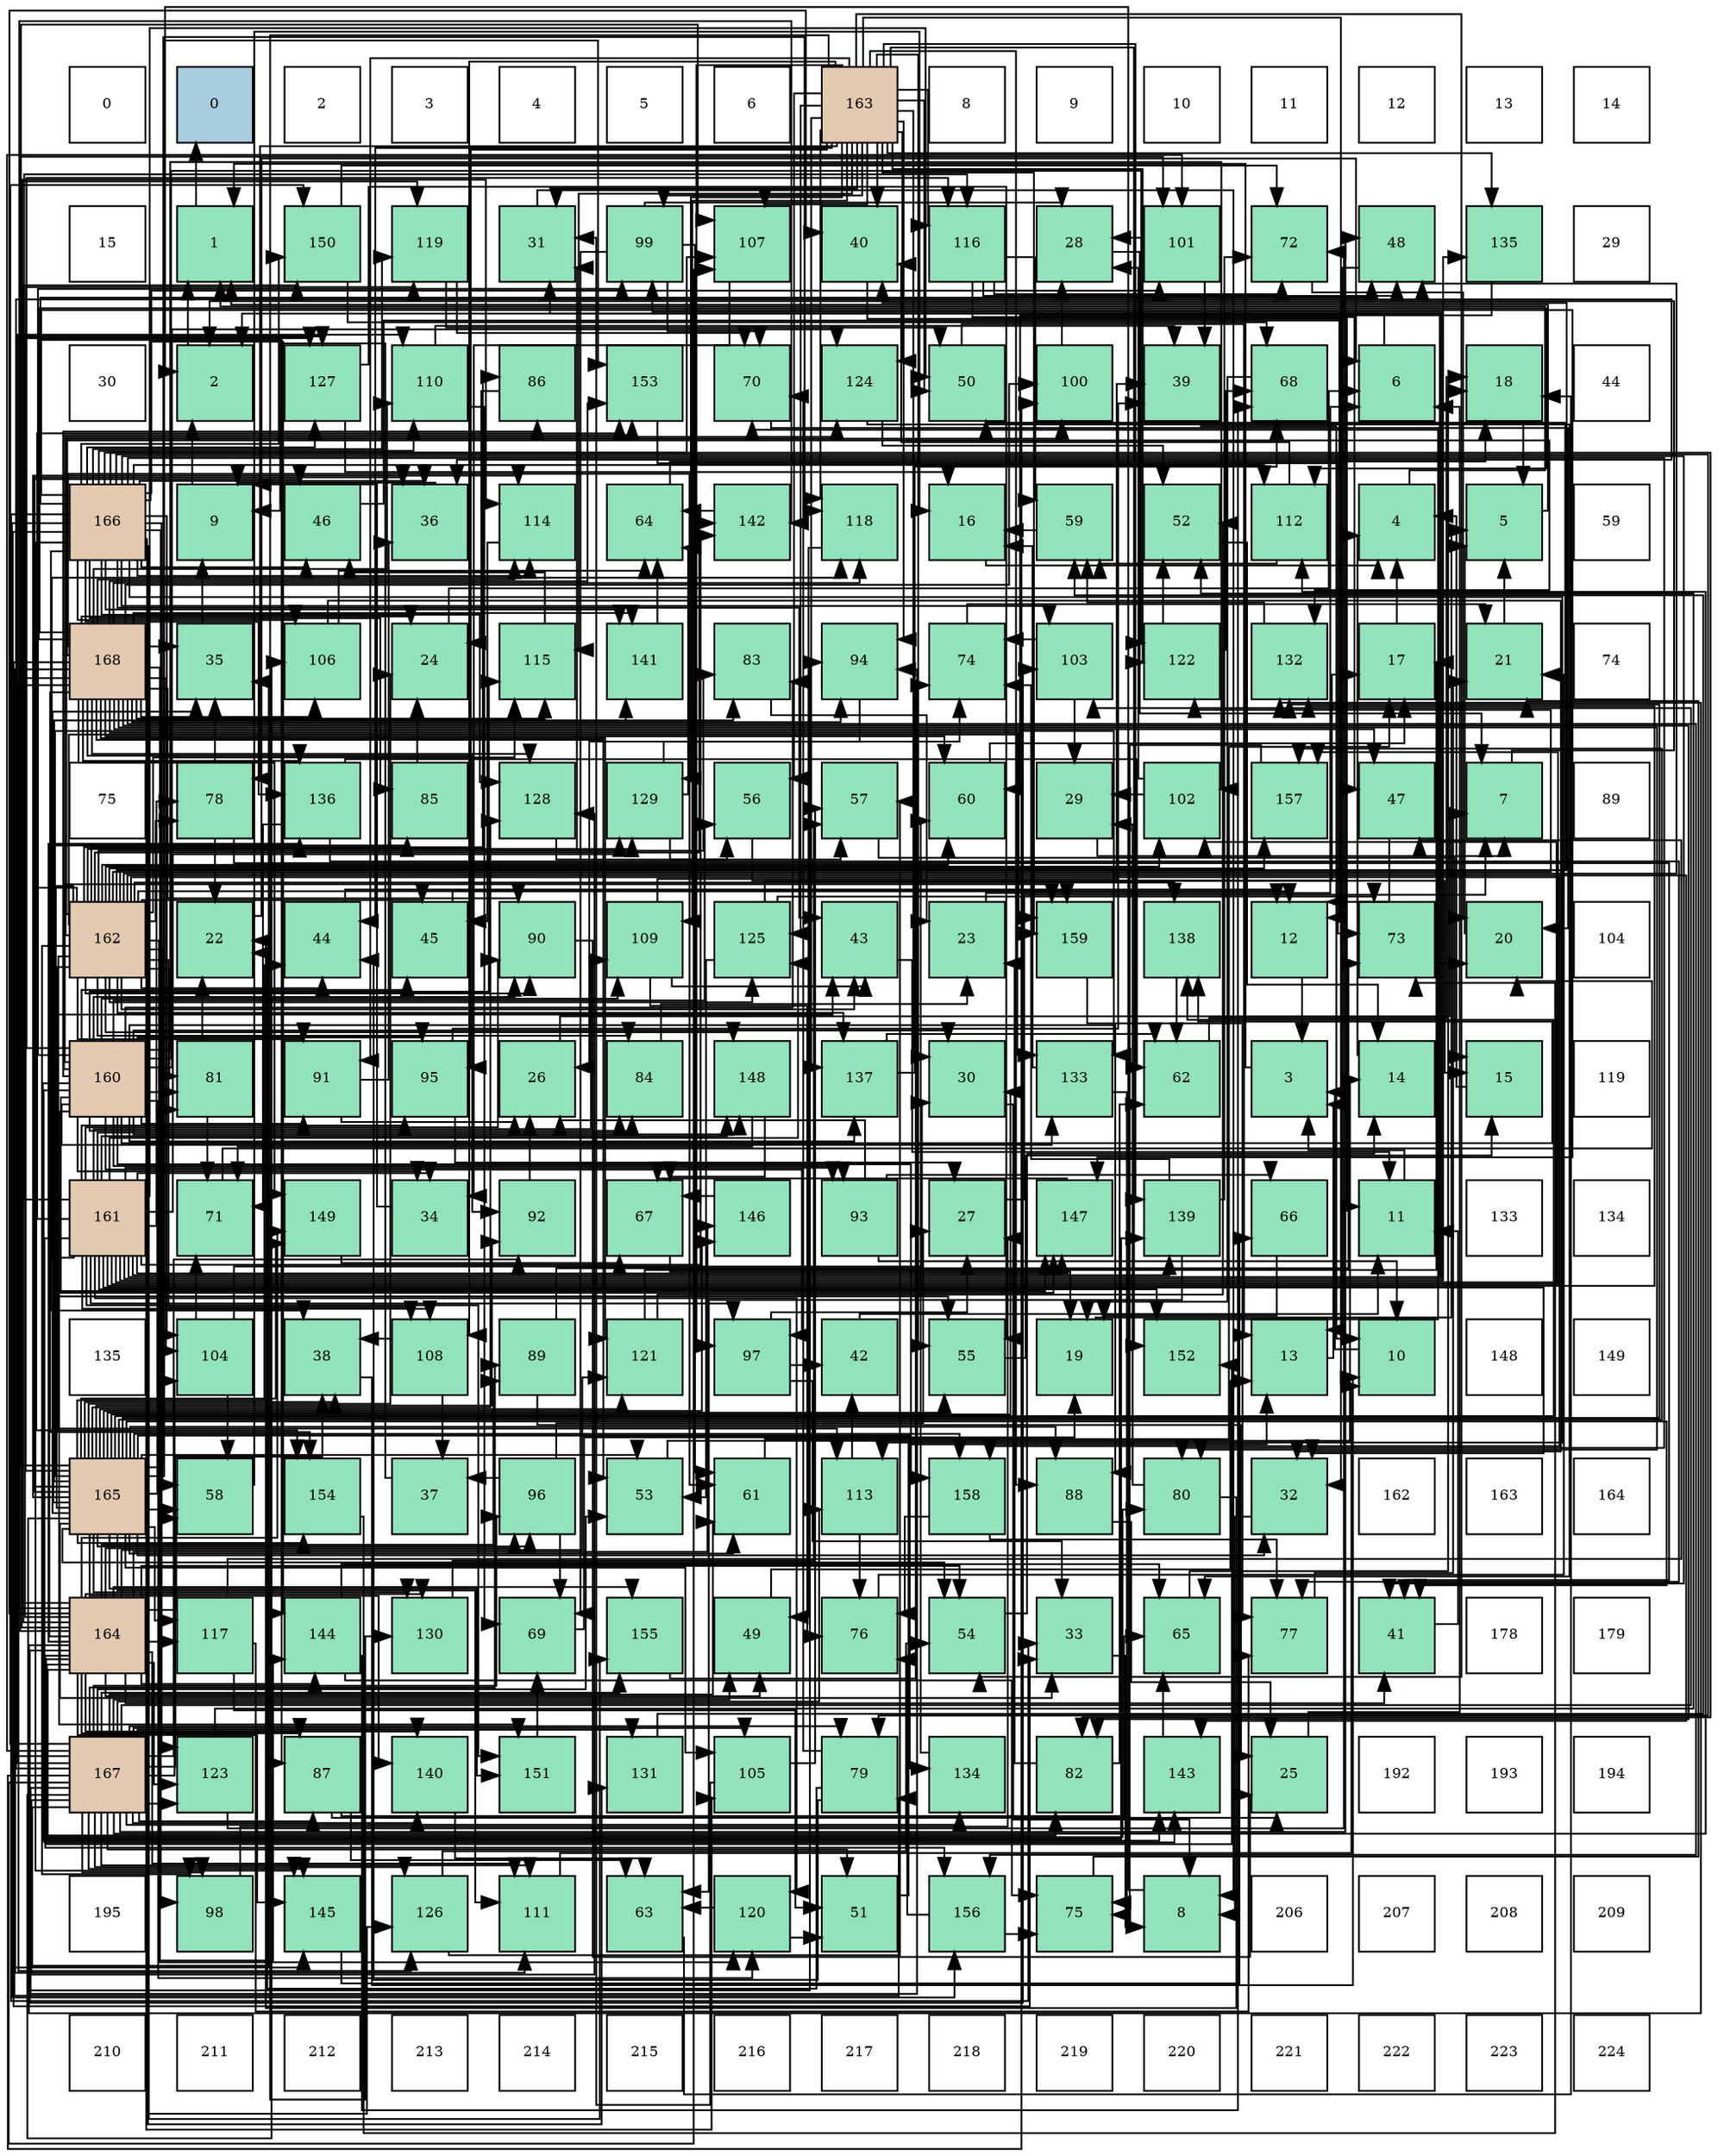 digraph layout{
 rankdir=TB;
 splines=ortho;
 node [style=filled shape=square fixedsize=true width=0.6];
0[label="0", fontsize=8, fillcolor="#ffffff"];
1[label="0", fontsize=8, fillcolor="#a9ccde"];
2[label="2", fontsize=8, fillcolor="#ffffff"];
3[label="3", fontsize=8, fillcolor="#ffffff"];
4[label="4", fontsize=8, fillcolor="#ffffff"];
5[label="5", fontsize=8, fillcolor="#ffffff"];
6[label="6", fontsize=8, fillcolor="#ffffff"];
7[label="163", fontsize=8, fillcolor="#e3c9af"];
8[label="8", fontsize=8, fillcolor="#ffffff"];
9[label="9", fontsize=8, fillcolor="#ffffff"];
10[label="10", fontsize=8, fillcolor="#ffffff"];
11[label="11", fontsize=8, fillcolor="#ffffff"];
12[label="12", fontsize=8, fillcolor="#ffffff"];
13[label="13", fontsize=8, fillcolor="#ffffff"];
14[label="14", fontsize=8, fillcolor="#ffffff"];
15[label="15", fontsize=8, fillcolor="#ffffff"];
16[label="1", fontsize=8, fillcolor="#91e3bb"];
17[label="150", fontsize=8, fillcolor="#91e3bb"];
18[label="119", fontsize=8, fillcolor="#91e3bb"];
19[label="31", fontsize=8, fillcolor="#91e3bb"];
20[label="99", fontsize=8, fillcolor="#91e3bb"];
21[label="107", fontsize=8, fillcolor="#91e3bb"];
22[label="40", fontsize=8, fillcolor="#91e3bb"];
23[label="116", fontsize=8, fillcolor="#91e3bb"];
24[label="28", fontsize=8, fillcolor="#91e3bb"];
25[label="101", fontsize=8, fillcolor="#91e3bb"];
26[label="72", fontsize=8, fillcolor="#91e3bb"];
27[label="48", fontsize=8, fillcolor="#91e3bb"];
28[label="135", fontsize=8, fillcolor="#91e3bb"];
29[label="29", fontsize=8, fillcolor="#ffffff"];
30[label="30", fontsize=8, fillcolor="#ffffff"];
31[label="2", fontsize=8, fillcolor="#91e3bb"];
32[label="127", fontsize=8, fillcolor="#91e3bb"];
33[label="110", fontsize=8, fillcolor="#91e3bb"];
34[label="86", fontsize=8, fillcolor="#91e3bb"];
35[label="153", fontsize=8, fillcolor="#91e3bb"];
36[label="70", fontsize=8, fillcolor="#91e3bb"];
37[label="124", fontsize=8, fillcolor="#91e3bb"];
38[label="50", fontsize=8, fillcolor="#91e3bb"];
39[label="100", fontsize=8, fillcolor="#91e3bb"];
40[label="39", fontsize=8, fillcolor="#91e3bb"];
41[label="68", fontsize=8, fillcolor="#91e3bb"];
42[label="6", fontsize=8, fillcolor="#91e3bb"];
43[label="18", fontsize=8, fillcolor="#91e3bb"];
44[label="44", fontsize=8, fillcolor="#ffffff"];
45[label="166", fontsize=8, fillcolor="#e3c9af"];
46[label="9", fontsize=8, fillcolor="#91e3bb"];
47[label="46", fontsize=8, fillcolor="#91e3bb"];
48[label="36", fontsize=8, fillcolor="#91e3bb"];
49[label="114", fontsize=8, fillcolor="#91e3bb"];
50[label="64", fontsize=8, fillcolor="#91e3bb"];
51[label="142", fontsize=8, fillcolor="#91e3bb"];
52[label="118", fontsize=8, fillcolor="#91e3bb"];
53[label="16", fontsize=8, fillcolor="#91e3bb"];
54[label="59", fontsize=8, fillcolor="#91e3bb"];
55[label="52", fontsize=8, fillcolor="#91e3bb"];
56[label="112", fontsize=8, fillcolor="#91e3bb"];
57[label="4", fontsize=8, fillcolor="#91e3bb"];
58[label="5", fontsize=8, fillcolor="#91e3bb"];
59[label="59", fontsize=8, fillcolor="#ffffff"];
60[label="168", fontsize=8, fillcolor="#e3c9af"];
61[label="35", fontsize=8, fillcolor="#91e3bb"];
62[label="106", fontsize=8, fillcolor="#91e3bb"];
63[label="24", fontsize=8, fillcolor="#91e3bb"];
64[label="115", fontsize=8, fillcolor="#91e3bb"];
65[label="141", fontsize=8, fillcolor="#91e3bb"];
66[label="83", fontsize=8, fillcolor="#91e3bb"];
67[label="94", fontsize=8, fillcolor="#91e3bb"];
68[label="74", fontsize=8, fillcolor="#91e3bb"];
69[label="103", fontsize=8, fillcolor="#91e3bb"];
70[label="122", fontsize=8, fillcolor="#91e3bb"];
71[label="132", fontsize=8, fillcolor="#91e3bb"];
72[label="17", fontsize=8, fillcolor="#91e3bb"];
73[label="21", fontsize=8, fillcolor="#91e3bb"];
74[label="74", fontsize=8, fillcolor="#ffffff"];
75[label="75", fontsize=8, fillcolor="#ffffff"];
76[label="78", fontsize=8, fillcolor="#91e3bb"];
77[label="136", fontsize=8, fillcolor="#91e3bb"];
78[label="85", fontsize=8, fillcolor="#91e3bb"];
79[label="128", fontsize=8, fillcolor="#91e3bb"];
80[label="129", fontsize=8, fillcolor="#91e3bb"];
81[label="56", fontsize=8, fillcolor="#91e3bb"];
82[label="57", fontsize=8, fillcolor="#91e3bb"];
83[label="60", fontsize=8, fillcolor="#91e3bb"];
84[label="29", fontsize=8, fillcolor="#91e3bb"];
85[label="102", fontsize=8, fillcolor="#91e3bb"];
86[label="157", fontsize=8, fillcolor="#91e3bb"];
87[label="47", fontsize=8, fillcolor="#91e3bb"];
88[label="7", fontsize=8, fillcolor="#91e3bb"];
89[label="89", fontsize=8, fillcolor="#ffffff"];
90[label="162", fontsize=8, fillcolor="#e3c9af"];
91[label="22", fontsize=8, fillcolor="#91e3bb"];
92[label="44", fontsize=8, fillcolor="#91e3bb"];
93[label="45", fontsize=8, fillcolor="#91e3bb"];
94[label="90", fontsize=8, fillcolor="#91e3bb"];
95[label="109", fontsize=8, fillcolor="#91e3bb"];
96[label="125", fontsize=8, fillcolor="#91e3bb"];
97[label="43", fontsize=8, fillcolor="#91e3bb"];
98[label="23", fontsize=8, fillcolor="#91e3bb"];
99[label="159", fontsize=8, fillcolor="#91e3bb"];
100[label="138", fontsize=8, fillcolor="#91e3bb"];
101[label="12", fontsize=8, fillcolor="#91e3bb"];
102[label="73", fontsize=8, fillcolor="#91e3bb"];
103[label="20", fontsize=8, fillcolor="#91e3bb"];
104[label="104", fontsize=8, fillcolor="#ffffff"];
105[label="160", fontsize=8, fillcolor="#e3c9af"];
106[label="81", fontsize=8, fillcolor="#91e3bb"];
107[label="91", fontsize=8, fillcolor="#91e3bb"];
108[label="95", fontsize=8, fillcolor="#91e3bb"];
109[label="26", fontsize=8, fillcolor="#91e3bb"];
110[label="84", fontsize=8, fillcolor="#91e3bb"];
111[label="148", fontsize=8, fillcolor="#91e3bb"];
112[label="137", fontsize=8, fillcolor="#91e3bb"];
113[label="30", fontsize=8, fillcolor="#91e3bb"];
114[label="133", fontsize=8, fillcolor="#91e3bb"];
115[label="62", fontsize=8, fillcolor="#91e3bb"];
116[label="3", fontsize=8, fillcolor="#91e3bb"];
117[label="14", fontsize=8, fillcolor="#91e3bb"];
118[label="15", fontsize=8, fillcolor="#91e3bb"];
119[label="119", fontsize=8, fillcolor="#ffffff"];
120[label="161", fontsize=8, fillcolor="#e3c9af"];
121[label="71", fontsize=8, fillcolor="#91e3bb"];
122[label="149", fontsize=8, fillcolor="#91e3bb"];
123[label="34", fontsize=8, fillcolor="#91e3bb"];
124[label="92", fontsize=8, fillcolor="#91e3bb"];
125[label="67", fontsize=8, fillcolor="#91e3bb"];
126[label="146", fontsize=8, fillcolor="#91e3bb"];
127[label="93", fontsize=8, fillcolor="#91e3bb"];
128[label="27", fontsize=8, fillcolor="#91e3bb"];
129[label="147", fontsize=8, fillcolor="#91e3bb"];
130[label="139", fontsize=8, fillcolor="#91e3bb"];
131[label="66", fontsize=8, fillcolor="#91e3bb"];
132[label="11", fontsize=8, fillcolor="#91e3bb"];
133[label="133", fontsize=8, fillcolor="#ffffff"];
134[label="134", fontsize=8, fillcolor="#ffffff"];
135[label="135", fontsize=8, fillcolor="#ffffff"];
136[label="104", fontsize=8, fillcolor="#91e3bb"];
137[label="38", fontsize=8, fillcolor="#91e3bb"];
138[label="108", fontsize=8, fillcolor="#91e3bb"];
139[label="89", fontsize=8, fillcolor="#91e3bb"];
140[label="121", fontsize=8, fillcolor="#91e3bb"];
141[label="97", fontsize=8, fillcolor="#91e3bb"];
142[label="42", fontsize=8, fillcolor="#91e3bb"];
143[label="55", fontsize=8, fillcolor="#91e3bb"];
144[label="19", fontsize=8, fillcolor="#91e3bb"];
145[label="152", fontsize=8, fillcolor="#91e3bb"];
146[label="13", fontsize=8, fillcolor="#91e3bb"];
147[label="10", fontsize=8, fillcolor="#91e3bb"];
148[label="148", fontsize=8, fillcolor="#ffffff"];
149[label="149", fontsize=8, fillcolor="#ffffff"];
150[label="165", fontsize=8, fillcolor="#e3c9af"];
151[label="58", fontsize=8, fillcolor="#91e3bb"];
152[label="154", fontsize=8, fillcolor="#91e3bb"];
153[label="37", fontsize=8, fillcolor="#91e3bb"];
154[label="96", fontsize=8, fillcolor="#91e3bb"];
155[label="53", fontsize=8, fillcolor="#91e3bb"];
156[label="61", fontsize=8, fillcolor="#91e3bb"];
157[label="113", fontsize=8, fillcolor="#91e3bb"];
158[label="158", fontsize=8, fillcolor="#91e3bb"];
159[label="88", fontsize=8, fillcolor="#91e3bb"];
160[label="80", fontsize=8, fillcolor="#91e3bb"];
161[label="32", fontsize=8, fillcolor="#91e3bb"];
162[label="162", fontsize=8, fillcolor="#ffffff"];
163[label="163", fontsize=8, fillcolor="#ffffff"];
164[label="164", fontsize=8, fillcolor="#ffffff"];
165[label="164", fontsize=8, fillcolor="#e3c9af"];
166[label="117", fontsize=8, fillcolor="#91e3bb"];
167[label="144", fontsize=8, fillcolor="#91e3bb"];
168[label="130", fontsize=8, fillcolor="#91e3bb"];
169[label="69", fontsize=8, fillcolor="#91e3bb"];
170[label="155", fontsize=8, fillcolor="#91e3bb"];
171[label="49", fontsize=8, fillcolor="#91e3bb"];
172[label="76", fontsize=8, fillcolor="#91e3bb"];
173[label="54", fontsize=8, fillcolor="#91e3bb"];
174[label="33", fontsize=8, fillcolor="#91e3bb"];
175[label="65", fontsize=8, fillcolor="#91e3bb"];
176[label="77", fontsize=8, fillcolor="#91e3bb"];
177[label="41", fontsize=8, fillcolor="#91e3bb"];
178[label="178", fontsize=8, fillcolor="#ffffff"];
179[label="179", fontsize=8, fillcolor="#ffffff"];
180[label="167", fontsize=8, fillcolor="#e3c9af"];
181[label="123", fontsize=8, fillcolor="#91e3bb"];
182[label="87", fontsize=8, fillcolor="#91e3bb"];
183[label="140", fontsize=8, fillcolor="#91e3bb"];
184[label="151", fontsize=8, fillcolor="#91e3bb"];
185[label="131", fontsize=8, fillcolor="#91e3bb"];
186[label="105", fontsize=8, fillcolor="#91e3bb"];
187[label="79", fontsize=8, fillcolor="#91e3bb"];
188[label="134", fontsize=8, fillcolor="#91e3bb"];
189[label="82", fontsize=8, fillcolor="#91e3bb"];
190[label="143", fontsize=8, fillcolor="#91e3bb"];
191[label="25", fontsize=8, fillcolor="#91e3bb"];
192[label="192", fontsize=8, fillcolor="#ffffff"];
193[label="193", fontsize=8, fillcolor="#ffffff"];
194[label="194", fontsize=8, fillcolor="#ffffff"];
195[label="195", fontsize=8, fillcolor="#ffffff"];
196[label="98", fontsize=8, fillcolor="#91e3bb"];
197[label="145", fontsize=8, fillcolor="#91e3bb"];
198[label="126", fontsize=8, fillcolor="#91e3bb"];
199[label="111", fontsize=8, fillcolor="#91e3bb"];
200[label="63", fontsize=8, fillcolor="#91e3bb"];
201[label="120", fontsize=8, fillcolor="#91e3bb"];
202[label="51", fontsize=8, fillcolor="#91e3bb"];
203[label="156", fontsize=8, fillcolor="#91e3bb"];
204[label="75", fontsize=8, fillcolor="#91e3bb"];
205[label="8", fontsize=8, fillcolor="#91e3bb"];
206[label="206", fontsize=8, fillcolor="#ffffff"];
207[label="207", fontsize=8, fillcolor="#ffffff"];
208[label="208", fontsize=8, fillcolor="#ffffff"];
209[label="209", fontsize=8, fillcolor="#ffffff"];
210[label="210", fontsize=8, fillcolor="#ffffff"];
211[label="211", fontsize=8, fillcolor="#ffffff"];
212[label="212", fontsize=8, fillcolor="#ffffff"];
213[label="213", fontsize=8, fillcolor="#ffffff"];
214[label="214", fontsize=8, fillcolor="#ffffff"];
215[label="215", fontsize=8, fillcolor="#ffffff"];
216[label="216", fontsize=8, fillcolor="#ffffff"];
217[label="217", fontsize=8, fillcolor="#ffffff"];
218[label="218", fontsize=8, fillcolor="#ffffff"];
219[label="219", fontsize=8, fillcolor="#ffffff"];
220[label="220", fontsize=8, fillcolor="#ffffff"];
221[label="221", fontsize=8, fillcolor="#ffffff"];
222[label="222", fontsize=8, fillcolor="#ffffff"];
223[label="223", fontsize=8, fillcolor="#ffffff"];
224[label="224", fontsize=8, fillcolor="#ffffff"];
edge [constraint=false, style=vis];16 -> 1;
31 -> 16;
116 -> 16;
57 -> 16;
58 -> 16;
42 -> 31;
88 -> 31;
205 -> 31;
46 -> 31;
147 -> 116;
132 -> 116;
101 -> 116;
146 -> 116;
117 -> 57;
118 -> 57;
53 -> 57;
72 -> 57;
43 -> 58;
144 -> 58;
103 -> 58;
73 -> 58;
91 -> 42;
98 -> 42;
63 -> 42;
191 -> 42;
109 -> 88;
128 -> 88;
24 -> 88;
84 -> 88;
113 -> 205;
19 -> 205;
161 -> 205;
174 -> 205;
123 -> 46;
61 -> 46;
48 -> 46;
153 -> 46;
137 -> 147;
40 -> 147;
22 -> 132;
177 -> 132;
142 -> 132;
97 -> 132;
92 -> 101;
93 -> 101;
47 -> 101;
87 -> 101;
27 -> 146;
171 -> 146;
38 -> 146;
202 -> 146;
55 -> 117;
155 -> 117;
173 -> 117;
143 -> 118;
81 -> 118;
82 -> 118;
151 -> 53;
54 -> 53;
83 -> 72;
156 -> 72;
115 -> 43;
200 -> 43;
50 -> 43;
175 -> 43;
131 -> 144;
125 -> 144;
41 -> 144;
169 -> 144;
36 -> 103;
121 -> 103;
26 -> 103;
102 -> 103;
68 -> 73;
204 -> 73;
172 -> 73;
176 -> 73;
76 -> 91;
76 -> 61;
76 -> 177;
187 -> 91;
187 -> 92;
187 -> 36;
160 -> 91;
160 -> 84;
106 -> 91;
106 -> 121;
189 -> 98;
189 -> 115;
66 -> 98;
110 -> 98;
78 -> 63;
34 -> 63;
182 -> 191;
182 -> 200;
182 -> 175;
159 -> 191;
139 -> 191;
139 -> 102;
94 -> 191;
107 -> 109;
107 -> 48;
124 -> 109;
127 -> 147;
127 -> 109;
127 -> 131;
67 -> 109;
108 -> 128;
108 -> 40;
154 -> 128;
154 -> 153;
154 -> 169;
141 -> 128;
141 -> 174;
141 -> 142;
196 -> 128;
20 -> 24;
20 -> 156;
20 -> 169;
20 -> 36;
39 -> 24;
25 -> 24;
25 -> 40;
85 -> 24;
85 -> 84;
69 -> 84;
69 -> 68;
136 -> 113;
136 -> 151;
136 -> 121;
186 -> 19;
186 -> 82;
62 -> 161;
62 -> 50;
21 -> 123;
138 -> 153;
138 -> 137;
95 -> 40;
95 -> 97;
95 -> 172;
33 -> 40;
33 -> 169;
199 -> 147;
56 -> 22;
56 -> 54;
157 -> 142;
157 -> 172;
49 -> 93;
64 -> 47;
23 -> 87;
23 -> 27;
23 -> 54;
23 -> 26;
166 -> 87;
166 -> 202;
166 -> 176;
52 -> 171;
18 -> 38;
18 -> 36;
201 -> 202;
201 -> 200;
140 -> 72;
140 -> 55;
70 -> 55;
70 -> 41;
181 -> 55;
181 -> 26;
37 -> 55;
37 -> 175;
96 -> 72;
96 -> 155;
96 -> 102;
198 -> 173;
198 -> 82;
32 -> 53;
32 -> 143;
79 -> 81;
80 -> 82;
80 -> 50;
80 -> 68;
168 -> 82;
185 -> 54;
71 -> 54;
114 -> 53;
114 -> 204;
188 -> 83;
28 -> 83;
77 -> 115;
77 -> 121;
77 -> 176;
112 -> 115;
112 -> 41;
100 -> 115;
130 -> 200;
130 -> 26;
130 -> 68;
183 -> 200;
65 -> 50;
51 -> 50;
190 -> 175;
167 -> 175;
167 -> 41;
167 -> 204;
197 -> 131;
126 -> 125;
129 -> 125;
111 -> 125;
111 -> 121;
122 -> 125;
17 -> 41;
17 -> 26;
184 -> 169;
145 -> 36;
35 -> 102;
152 -> 102;
170 -> 68;
203 -> 204;
203 -> 172;
86 -> 204;
158 -> 172;
158 -> 176;
99 -> 176;
105 -> 113;
105 -> 123;
105 -> 93;
105 -> 81;
105 -> 106;
105 -> 66;
105 -> 110;
105 -> 34;
105 -> 159;
105 -> 94;
105 -> 107;
105 -> 127;
105 -> 108;
105 -> 141;
105 -> 20;
105 -> 85;
105 -> 95;
105 -> 64;
105 -> 23;
105 -> 201;
105 -> 70;
105 -> 37;
105 -> 114;
105 -> 112;
105 -> 100;
105 -> 130;
105 -> 190;
105 -> 129;
105 -> 111;
105 -> 184;
105 -> 35;
105 -> 158;
105 -> 99;
120 -> 19;
120 -> 161;
120 -> 123;
120 -> 38;
120 -> 76;
120 -> 110;
120 -> 94;
120 -> 127;
120 -> 108;
120 -> 141;
120 -> 20;
120 -> 85;
120 -> 138;
120 -> 95;
120 -> 23;
120 -> 52;
120 -> 201;
120 -> 96;
120 -> 80;
120 -> 71;
120 -> 28;
120 -> 130;
120 -> 51;
120 -> 190;
120 -> 129;
120 -> 111;
120 -> 184;
120 -> 145;
120 -> 35;
120 -> 86;
90 -> 19;
90 -> 22;
90 -> 97;
90 -> 92;
90 -> 93;
90 -> 27;
90 -> 38;
90 -> 143;
90 -> 151;
90 -> 83;
90 -> 76;
90 -> 106;
90 -> 66;
90 -> 110;
90 -> 34;
90 -> 94;
90 -> 107;
90 -> 196;
90 -> 39;
90 -> 85;
90 -> 138;
90 -> 157;
90 -> 64;
90 -> 201;
90 -> 70;
90 -> 37;
90 -> 96;
90 -> 80;
90 -> 114;
90 -> 112;
90 -> 100;
90 -> 51;
90 -> 190;
90 -> 197;
90 -> 129;
90 -> 111;
90 -> 86;
90 -> 158;
90 -> 99;
7 -> 113;
7 -> 19;
7 -> 161;
7 -> 22;
7 -> 92;
7 -> 38;
7 -> 173;
7 -> 143;
7 -> 81;
7 -> 76;
7 -> 159;
7 -> 107;
7 -> 67;
7 -> 108;
7 -> 141;
7 -> 20;
7 -> 21;
7 -> 138;
7 -> 95;
7 -> 64;
7 -> 23;
7 -> 52;
7 -> 70;
7 -> 37;
7 -> 96;
7 -> 80;
7 -> 168;
7 -> 28;
7 -> 112;
7 -> 130;
7 -> 145;
7 -> 99;
165 -> 22;
165 -> 177;
165 -> 171;
165 -> 173;
165 -> 151;
165 -> 160;
165 -> 189;
165 -> 78;
165 -> 182;
165 -> 139;
165 -> 154;
165 -> 25;
165 -> 69;
165 -> 199;
165 -> 49;
165 -> 166;
165 -> 18;
165 -> 140;
165 -> 181;
165 -> 32;
165 -> 168;
165 -> 71;
165 -> 77;
165 -> 183;
165 -> 51;
165 -> 167;
165 -> 197;
165 -> 126;
165 -> 122;
165 -> 17;
165 -> 145;
165 -> 170;
165 -> 203;
150 -> 63;
150 -> 113;
150 -> 161;
150 -> 174;
150 -> 61;
150 -> 48;
150 -> 137;
150 -> 177;
150 -> 97;
150 -> 92;
150 -> 47;
150 -> 155;
150 -> 173;
150 -> 143;
150 -> 151;
150 -> 156;
150 -> 106;
150 -> 66;
150 -> 159;
150 -> 124;
150 -> 67;
150 -> 154;
150 -> 186;
150 -> 21;
150 -> 199;
150 -> 49;
150 -> 166;
150 -> 52;
150 -> 18;
150 -> 140;
150 -> 79;
150 -> 168;
150 -> 71;
150 -> 114;
150 -> 188;
150 -> 100;
150 -> 183;
150 -> 65;
150 -> 126;
150 -> 122;
150 -> 184;
150 -> 35;
150 -> 152;
150 -> 86;
150 -> 158;
45 -> 174;
45 -> 48;
45 -> 137;
45 -> 177;
45 -> 97;
45 -> 47;
45 -> 27;
45 -> 187;
45 -> 160;
45 -> 189;
45 -> 78;
45 -> 196;
45 -> 25;
45 -> 69;
45 -> 136;
45 -> 62;
45 -> 21;
45 -> 33;
45 -> 56;
45 -> 157;
45 -> 49;
45 -> 18;
45 -> 181;
45 -> 198;
45 -> 32;
45 -> 79;
45 -> 185;
45 -> 77;
45 -> 65;
45 -> 167;
45 -> 197;
45 -> 129;
45 -> 17;
45 -> 152;
45 -> 170;
45 -> 203;
180 -> 61;
180 -> 48;
180 -> 137;
180 -> 27;
180 -> 171;
180 -> 202;
180 -> 155;
180 -> 156;
180 -> 187;
180 -> 182;
180 -> 139;
180 -> 124;
180 -> 67;
180 -> 154;
180 -> 196;
180 -> 39;
180 -> 25;
180 -> 69;
180 -> 136;
180 -> 186;
180 -> 62;
180 -> 21;
180 -> 33;
180 -> 199;
180 -> 56;
180 -> 157;
180 -> 181;
180 -> 198;
180 -> 32;
180 -> 79;
180 -> 185;
180 -> 188;
180 -> 183;
180 -> 197;
180 -> 17;
180 -> 170;
60 -> 63;
60 -> 174;
60 -> 61;
60 -> 87;
60 -> 155;
60 -> 83;
60 -> 156;
60 -> 187;
60 -> 160;
60 -> 189;
60 -> 182;
60 -> 94;
60 -> 124;
60 -> 67;
60 -> 39;
60 -> 136;
60 -> 186;
60 -> 62;
60 -> 33;
60 -> 199;
60 -> 56;
60 -> 49;
60 -> 64;
60 -> 52;
60 -> 140;
60 -> 198;
60 -> 79;
60 -> 71;
60 -> 77;
60 -> 65;
60 -> 167;
60 -> 122;
60 -> 35;
60 -> 152;
60 -> 203;
60 -> 99;
edge [constraint=true, style=invis];
0 -> 15 -> 30 -> 45 -> 60 -> 75 -> 90 -> 105 -> 120 -> 135 -> 150 -> 165 -> 180 -> 195 -> 210;
1 -> 16 -> 31 -> 46 -> 61 -> 76 -> 91 -> 106 -> 121 -> 136 -> 151 -> 166 -> 181 -> 196 -> 211;
2 -> 17 -> 32 -> 47 -> 62 -> 77 -> 92 -> 107 -> 122 -> 137 -> 152 -> 167 -> 182 -> 197 -> 212;
3 -> 18 -> 33 -> 48 -> 63 -> 78 -> 93 -> 108 -> 123 -> 138 -> 153 -> 168 -> 183 -> 198 -> 213;
4 -> 19 -> 34 -> 49 -> 64 -> 79 -> 94 -> 109 -> 124 -> 139 -> 154 -> 169 -> 184 -> 199 -> 214;
5 -> 20 -> 35 -> 50 -> 65 -> 80 -> 95 -> 110 -> 125 -> 140 -> 155 -> 170 -> 185 -> 200 -> 215;
6 -> 21 -> 36 -> 51 -> 66 -> 81 -> 96 -> 111 -> 126 -> 141 -> 156 -> 171 -> 186 -> 201 -> 216;
7 -> 22 -> 37 -> 52 -> 67 -> 82 -> 97 -> 112 -> 127 -> 142 -> 157 -> 172 -> 187 -> 202 -> 217;
8 -> 23 -> 38 -> 53 -> 68 -> 83 -> 98 -> 113 -> 128 -> 143 -> 158 -> 173 -> 188 -> 203 -> 218;
9 -> 24 -> 39 -> 54 -> 69 -> 84 -> 99 -> 114 -> 129 -> 144 -> 159 -> 174 -> 189 -> 204 -> 219;
10 -> 25 -> 40 -> 55 -> 70 -> 85 -> 100 -> 115 -> 130 -> 145 -> 160 -> 175 -> 190 -> 205 -> 220;
11 -> 26 -> 41 -> 56 -> 71 -> 86 -> 101 -> 116 -> 131 -> 146 -> 161 -> 176 -> 191 -> 206 -> 221;
12 -> 27 -> 42 -> 57 -> 72 -> 87 -> 102 -> 117 -> 132 -> 147 -> 162 -> 177 -> 192 -> 207 -> 222;
13 -> 28 -> 43 -> 58 -> 73 -> 88 -> 103 -> 118 -> 133 -> 148 -> 163 -> 178 -> 193 -> 208 -> 223;
14 -> 29 -> 44 -> 59 -> 74 -> 89 -> 104 -> 119 -> 134 -> 149 -> 164 -> 179 -> 194 -> 209 -> 224;
rank = same {0 -> 1 -> 2 -> 3 -> 4 -> 5 -> 6 -> 7 -> 8 -> 9 -> 10 -> 11 -> 12 -> 13 -> 14};
rank = same {15 -> 16 -> 17 -> 18 -> 19 -> 20 -> 21 -> 22 -> 23 -> 24 -> 25 -> 26 -> 27 -> 28 -> 29};
rank = same {30 -> 31 -> 32 -> 33 -> 34 -> 35 -> 36 -> 37 -> 38 -> 39 -> 40 -> 41 -> 42 -> 43 -> 44};
rank = same {45 -> 46 -> 47 -> 48 -> 49 -> 50 -> 51 -> 52 -> 53 -> 54 -> 55 -> 56 -> 57 -> 58 -> 59};
rank = same {60 -> 61 -> 62 -> 63 -> 64 -> 65 -> 66 -> 67 -> 68 -> 69 -> 70 -> 71 -> 72 -> 73 -> 74};
rank = same {75 -> 76 -> 77 -> 78 -> 79 -> 80 -> 81 -> 82 -> 83 -> 84 -> 85 -> 86 -> 87 -> 88 -> 89};
rank = same {90 -> 91 -> 92 -> 93 -> 94 -> 95 -> 96 -> 97 -> 98 -> 99 -> 100 -> 101 -> 102 -> 103 -> 104};
rank = same {105 -> 106 -> 107 -> 108 -> 109 -> 110 -> 111 -> 112 -> 113 -> 114 -> 115 -> 116 -> 117 -> 118 -> 119};
rank = same {120 -> 121 -> 122 -> 123 -> 124 -> 125 -> 126 -> 127 -> 128 -> 129 -> 130 -> 131 -> 132 -> 133 -> 134};
rank = same {135 -> 136 -> 137 -> 138 -> 139 -> 140 -> 141 -> 142 -> 143 -> 144 -> 145 -> 146 -> 147 -> 148 -> 149};
rank = same {150 -> 151 -> 152 -> 153 -> 154 -> 155 -> 156 -> 157 -> 158 -> 159 -> 160 -> 161 -> 162 -> 163 -> 164};
rank = same {165 -> 166 -> 167 -> 168 -> 169 -> 170 -> 171 -> 172 -> 173 -> 174 -> 175 -> 176 -> 177 -> 178 -> 179};
rank = same {180 -> 181 -> 182 -> 183 -> 184 -> 185 -> 186 -> 187 -> 188 -> 189 -> 190 -> 191 -> 192 -> 193 -> 194};
rank = same {195 -> 196 -> 197 -> 198 -> 199 -> 200 -> 201 -> 202 -> 203 -> 204 -> 205 -> 206 -> 207 -> 208 -> 209};
rank = same {210 -> 211 -> 212 -> 213 -> 214 -> 215 -> 216 -> 217 -> 218 -> 219 -> 220 -> 221 -> 222 -> 223 -> 224};
}